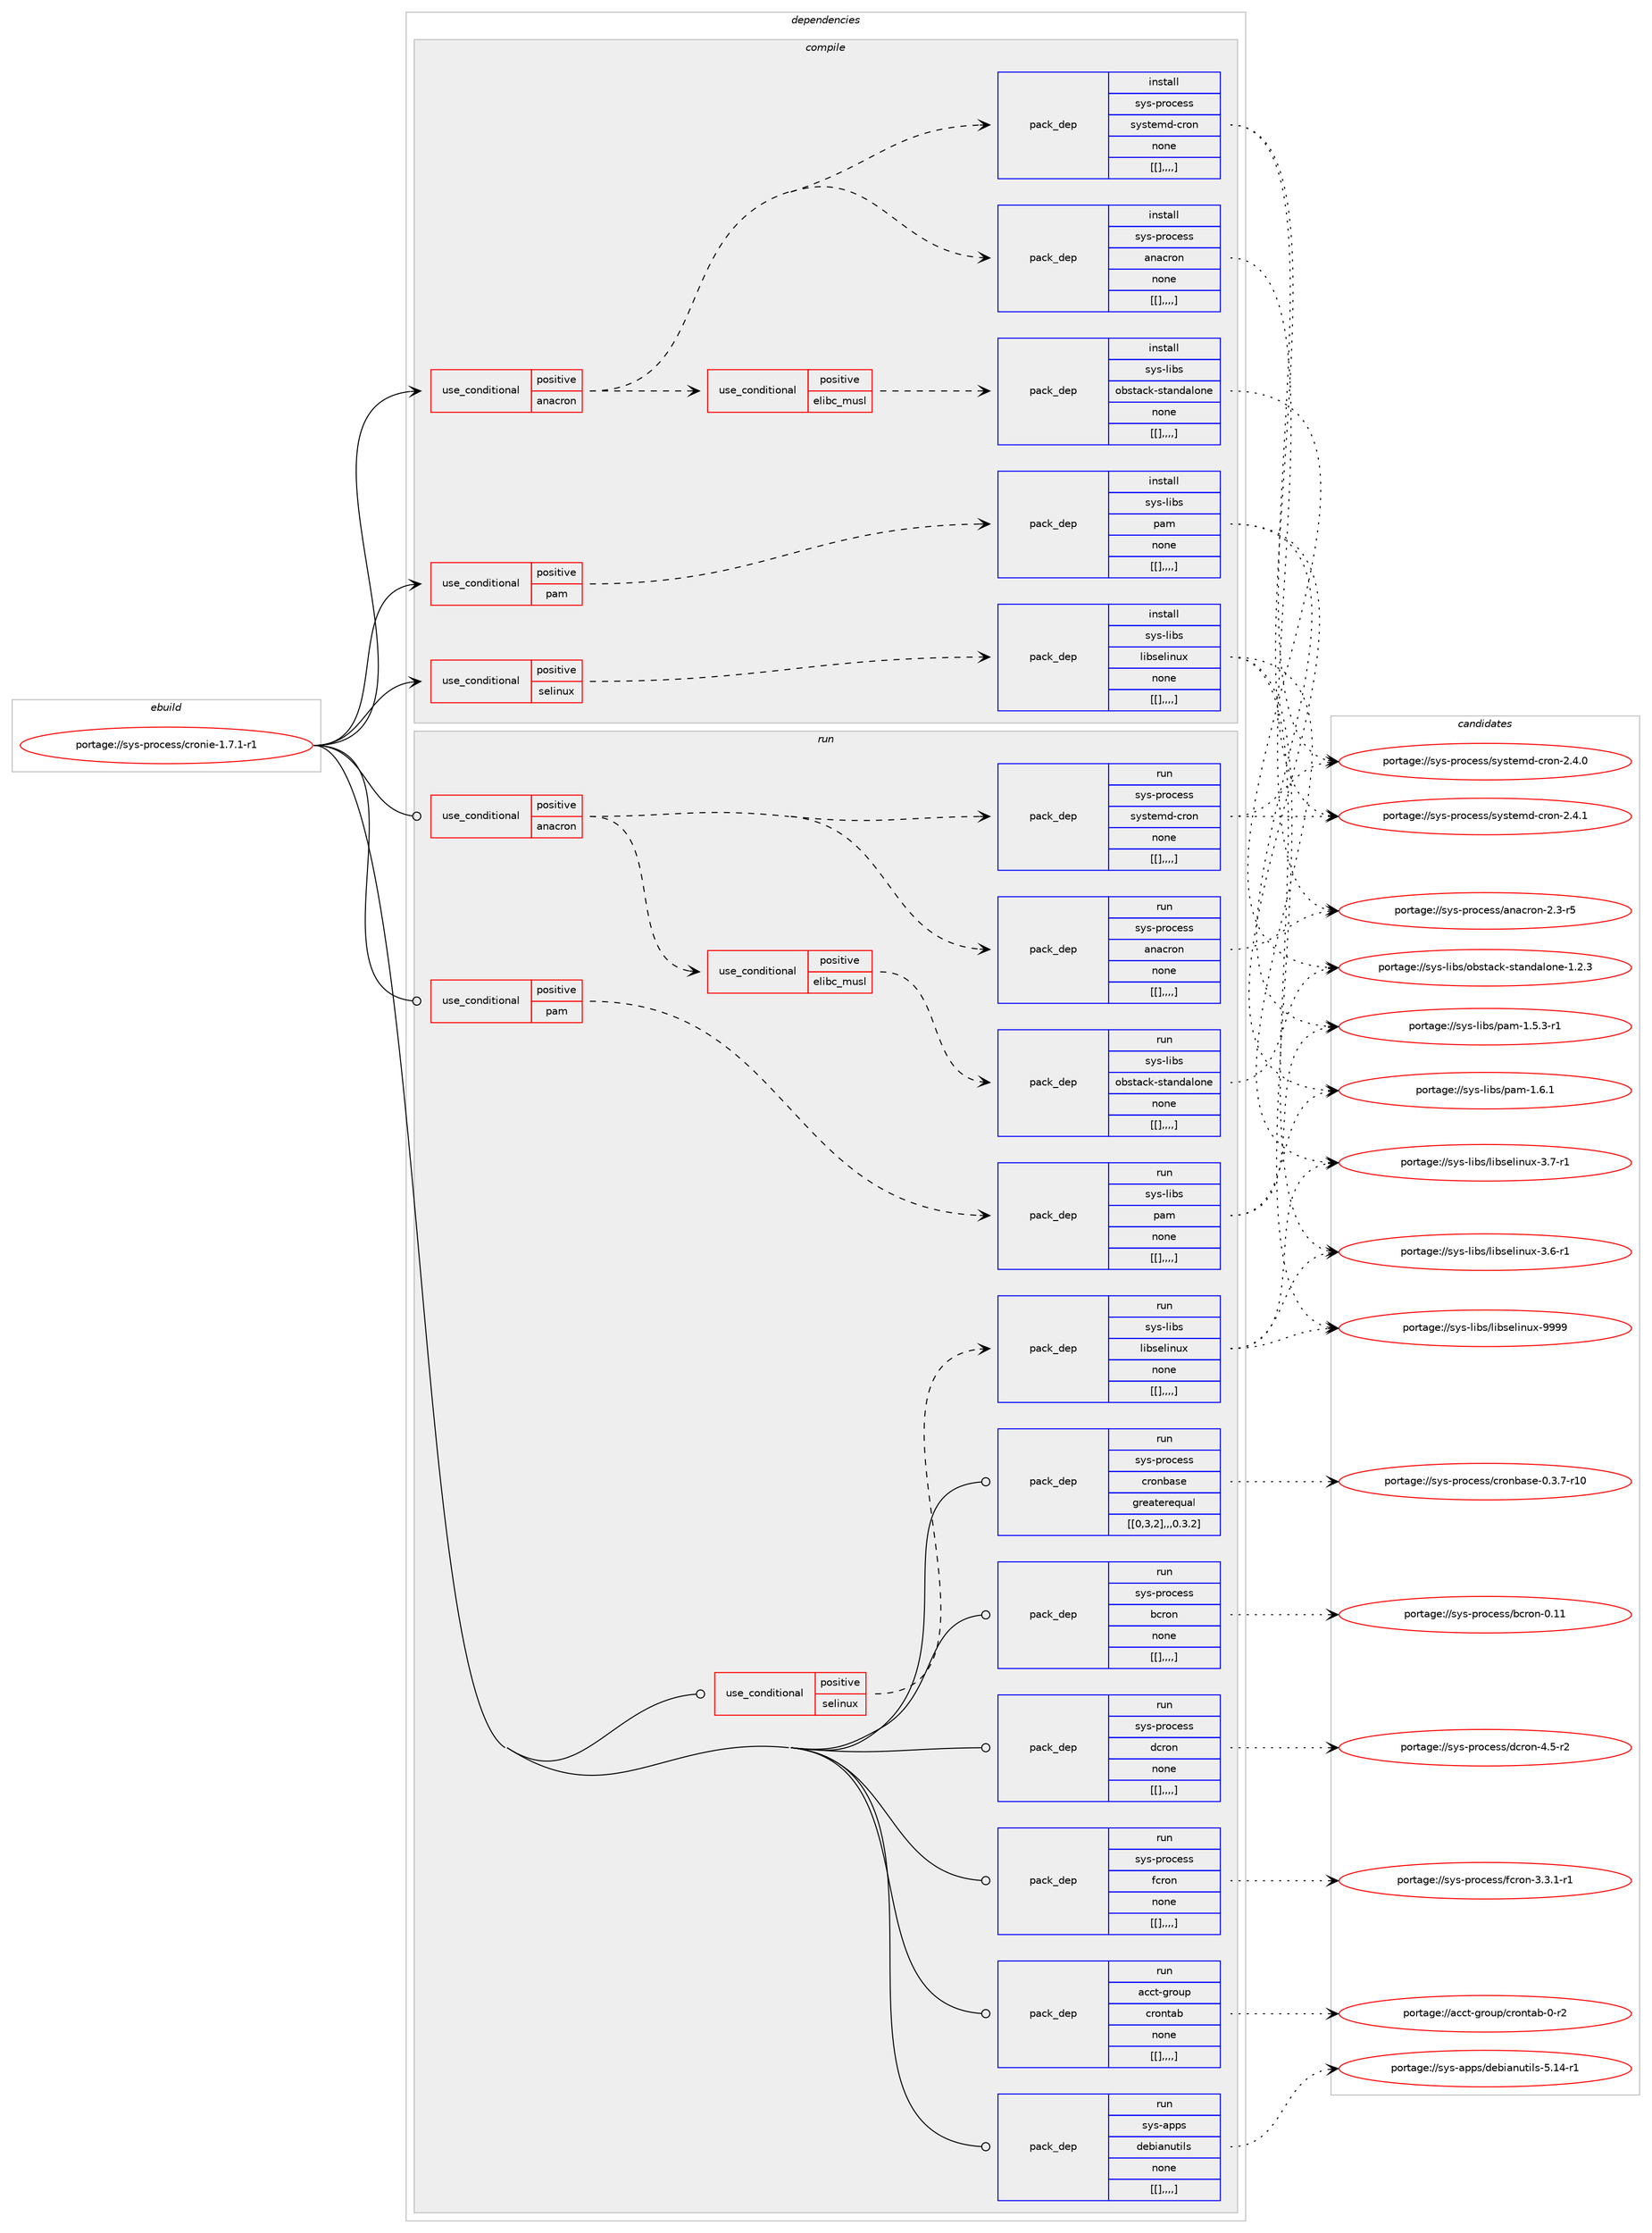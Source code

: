 digraph prolog {

# *************
# Graph options
# *************

newrank=true;
concentrate=true;
compound=true;
graph [rankdir=LR,fontname=Helvetica,fontsize=10,ranksep=1.5];#, ranksep=2.5, nodesep=0.2];
edge  [arrowhead=vee];
node  [fontname=Helvetica,fontsize=10];

# **********
# The ebuild
# **********

subgraph cluster_leftcol {
color=gray;
label=<<i>ebuild</i>>;
id [label="portage://sys-process/cronie-1.7.1-r1", color=red, width=4, href="../sys-process/cronie-1.7.1-r1.svg"];
}

# ****************
# The dependencies
# ****************

subgraph cluster_midcol {
color=gray;
label=<<i>dependencies</i>>;
subgraph cluster_compile {
fillcolor="#eeeeee";
style=filled;
label=<<i>compile</i>>;
subgraph cond4155 {
dependency11914 [label=<<TABLE BORDER="0" CELLBORDER="1" CELLSPACING="0" CELLPADDING="4"><TR><TD ROWSPAN="3" CELLPADDING="10">use_conditional</TD></TR><TR><TD>positive</TD></TR><TR><TD>anacron</TD></TR></TABLE>>, shape=none, color=red];
subgraph pack7723 {
dependency11915 [label=<<TABLE BORDER="0" CELLBORDER="1" CELLSPACING="0" CELLPADDING="4" WIDTH="220"><TR><TD ROWSPAN="6" CELLPADDING="30">pack_dep</TD></TR><TR><TD WIDTH="110">install</TD></TR><TR><TD>sys-process</TD></TR><TR><TD>anacron</TD></TR><TR><TD>none</TD></TR><TR><TD>[[],,,,]</TD></TR></TABLE>>, shape=none, color=blue];
}
dependency11914:e -> dependency11915:w [weight=20,style="dashed",arrowhead="vee"];
subgraph pack7724 {
dependency11916 [label=<<TABLE BORDER="0" CELLBORDER="1" CELLSPACING="0" CELLPADDING="4" WIDTH="220"><TR><TD ROWSPAN="6" CELLPADDING="30">pack_dep</TD></TR><TR><TD WIDTH="110">install</TD></TR><TR><TD>sys-process</TD></TR><TR><TD>systemd-cron</TD></TR><TR><TD>none</TD></TR><TR><TD>[[],,,,]</TD></TR></TABLE>>, shape=none, color=blue];
}
dependency11914:e -> dependency11916:w [weight=20,style="dashed",arrowhead="vee"];
subgraph cond4156 {
dependency11917 [label=<<TABLE BORDER="0" CELLBORDER="1" CELLSPACING="0" CELLPADDING="4"><TR><TD ROWSPAN="3" CELLPADDING="10">use_conditional</TD></TR><TR><TD>positive</TD></TR><TR><TD>elibc_musl</TD></TR></TABLE>>, shape=none, color=red];
subgraph pack7725 {
dependency11918 [label=<<TABLE BORDER="0" CELLBORDER="1" CELLSPACING="0" CELLPADDING="4" WIDTH="220"><TR><TD ROWSPAN="6" CELLPADDING="30">pack_dep</TD></TR><TR><TD WIDTH="110">install</TD></TR><TR><TD>sys-libs</TD></TR><TR><TD>obstack-standalone</TD></TR><TR><TD>none</TD></TR><TR><TD>[[],,,,]</TD></TR></TABLE>>, shape=none, color=blue];
}
dependency11917:e -> dependency11918:w [weight=20,style="dashed",arrowhead="vee"];
}
dependency11914:e -> dependency11917:w [weight=20,style="dashed",arrowhead="vee"];
}
id:e -> dependency11914:w [weight=20,style="solid",arrowhead="vee"];
subgraph cond4157 {
dependency11919 [label=<<TABLE BORDER="0" CELLBORDER="1" CELLSPACING="0" CELLPADDING="4"><TR><TD ROWSPAN="3" CELLPADDING="10">use_conditional</TD></TR><TR><TD>positive</TD></TR><TR><TD>pam</TD></TR></TABLE>>, shape=none, color=red];
subgraph pack7726 {
dependency11920 [label=<<TABLE BORDER="0" CELLBORDER="1" CELLSPACING="0" CELLPADDING="4" WIDTH="220"><TR><TD ROWSPAN="6" CELLPADDING="30">pack_dep</TD></TR><TR><TD WIDTH="110">install</TD></TR><TR><TD>sys-libs</TD></TR><TR><TD>pam</TD></TR><TR><TD>none</TD></TR><TR><TD>[[],,,,]</TD></TR></TABLE>>, shape=none, color=blue];
}
dependency11919:e -> dependency11920:w [weight=20,style="dashed",arrowhead="vee"];
}
id:e -> dependency11919:w [weight=20,style="solid",arrowhead="vee"];
subgraph cond4158 {
dependency11921 [label=<<TABLE BORDER="0" CELLBORDER="1" CELLSPACING="0" CELLPADDING="4"><TR><TD ROWSPAN="3" CELLPADDING="10">use_conditional</TD></TR><TR><TD>positive</TD></TR><TR><TD>selinux</TD></TR></TABLE>>, shape=none, color=red];
subgraph pack7727 {
dependency11922 [label=<<TABLE BORDER="0" CELLBORDER="1" CELLSPACING="0" CELLPADDING="4" WIDTH="220"><TR><TD ROWSPAN="6" CELLPADDING="30">pack_dep</TD></TR><TR><TD WIDTH="110">install</TD></TR><TR><TD>sys-libs</TD></TR><TR><TD>libselinux</TD></TR><TR><TD>none</TD></TR><TR><TD>[[],,,,]</TD></TR></TABLE>>, shape=none, color=blue];
}
dependency11921:e -> dependency11922:w [weight=20,style="dashed",arrowhead="vee"];
}
id:e -> dependency11921:w [weight=20,style="solid",arrowhead="vee"];
}
subgraph cluster_compileandrun {
fillcolor="#eeeeee";
style=filled;
label=<<i>compile and run</i>>;
}
subgraph cluster_run {
fillcolor="#eeeeee";
style=filled;
label=<<i>run</i>>;
subgraph cond4159 {
dependency11923 [label=<<TABLE BORDER="0" CELLBORDER="1" CELLSPACING="0" CELLPADDING="4"><TR><TD ROWSPAN="3" CELLPADDING="10">use_conditional</TD></TR><TR><TD>positive</TD></TR><TR><TD>anacron</TD></TR></TABLE>>, shape=none, color=red];
subgraph pack7728 {
dependency11924 [label=<<TABLE BORDER="0" CELLBORDER="1" CELLSPACING="0" CELLPADDING="4" WIDTH="220"><TR><TD ROWSPAN="6" CELLPADDING="30">pack_dep</TD></TR><TR><TD WIDTH="110">run</TD></TR><TR><TD>sys-process</TD></TR><TR><TD>anacron</TD></TR><TR><TD>none</TD></TR><TR><TD>[[],,,,]</TD></TR></TABLE>>, shape=none, color=blue];
}
dependency11923:e -> dependency11924:w [weight=20,style="dashed",arrowhead="vee"];
subgraph pack7729 {
dependency11925 [label=<<TABLE BORDER="0" CELLBORDER="1" CELLSPACING="0" CELLPADDING="4" WIDTH="220"><TR><TD ROWSPAN="6" CELLPADDING="30">pack_dep</TD></TR><TR><TD WIDTH="110">run</TD></TR><TR><TD>sys-process</TD></TR><TR><TD>systemd-cron</TD></TR><TR><TD>none</TD></TR><TR><TD>[[],,,,]</TD></TR></TABLE>>, shape=none, color=blue];
}
dependency11923:e -> dependency11925:w [weight=20,style="dashed",arrowhead="vee"];
subgraph cond4160 {
dependency11926 [label=<<TABLE BORDER="0" CELLBORDER="1" CELLSPACING="0" CELLPADDING="4"><TR><TD ROWSPAN="3" CELLPADDING="10">use_conditional</TD></TR><TR><TD>positive</TD></TR><TR><TD>elibc_musl</TD></TR></TABLE>>, shape=none, color=red];
subgraph pack7730 {
dependency11927 [label=<<TABLE BORDER="0" CELLBORDER="1" CELLSPACING="0" CELLPADDING="4" WIDTH="220"><TR><TD ROWSPAN="6" CELLPADDING="30">pack_dep</TD></TR><TR><TD WIDTH="110">run</TD></TR><TR><TD>sys-libs</TD></TR><TR><TD>obstack-standalone</TD></TR><TR><TD>none</TD></TR><TR><TD>[[],,,,]</TD></TR></TABLE>>, shape=none, color=blue];
}
dependency11926:e -> dependency11927:w [weight=20,style="dashed",arrowhead="vee"];
}
dependency11923:e -> dependency11926:w [weight=20,style="dashed",arrowhead="vee"];
}
id:e -> dependency11923:w [weight=20,style="solid",arrowhead="odot"];
subgraph cond4161 {
dependency11928 [label=<<TABLE BORDER="0" CELLBORDER="1" CELLSPACING="0" CELLPADDING="4"><TR><TD ROWSPAN="3" CELLPADDING="10">use_conditional</TD></TR><TR><TD>positive</TD></TR><TR><TD>pam</TD></TR></TABLE>>, shape=none, color=red];
subgraph pack7731 {
dependency11929 [label=<<TABLE BORDER="0" CELLBORDER="1" CELLSPACING="0" CELLPADDING="4" WIDTH="220"><TR><TD ROWSPAN="6" CELLPADDING="30">pack_dep</TD></TR><TR><TD WIDTH="110">run</TD></TR><TR><TD>sys-libs</TD></TR><TR><TD>pam</TD></TR><TR><TD>none</TD></TR><TR><TD>[[],,,,]</TD></TR></TABLE>>, shape=none, color=blue];
}
dependency11928:e -> dependency11929:w [weight=20,style="dashed",arrowhead="vee"];
}
id:e -> dependency11928:w [weight=20,style="solid",arrowhead="odot"];
subgraph cond4162 {
dependency11930 [label=<<TABLE BORDER="0" CELLBORDER="1" CELLSPACING="0" CELLPADDING="4"><TR><TD ROWSPAN="3" CELLPADDING="10">use_conditional</TD></TR><TR><TD>positive</TD></TR><TR><TD>selinux</TD></TR></TABLE>>, shape=none, color=red];
subgraph pack7732 {
dependency11931 [label=<<TABLE BORDER="0" CELLBORDER="1" CELLSPACING="0" CELLPADDING="4" WIDTH="220"><TR><TD ROWSPAN="6" CELLPADDING="30">pack_dep</TD></TR><TR><TD WIDTH="110">run</TD></TR><TR><TD>sys-libs</TD></TR><TR><TD>libselinux</TD></TR><TR><TD>none</TD></TR><TR><TD>[[],,,,]</TD></TR></TABLE>>, shape=none, color=blue];
}
dependency11930:e -> dependency11931:w [weight=20,style="dashed",arrowhead="vee"];
}
id:e -> dependency11930:w [weight=20,style="solid",arrowhead="odot"];
subgraph pack7733 {
dependency11932 [label=<<TABLE BORDER="0" CELLBORDER="1" CELLSPACING="0" CELLPADDING="4" WIDTH="220"><TR><TD ROWSPAN="6" CELLPADDING="30">pack_dep</TD></TR><TR><TD WIDTH="110">run</TD></TR><TR><TD>acct-group</TD></TR><TR><TD>crontab</TD></TR><TR><TD>none</TD></TR><TR><TD>[[],,,,]</TD></TR></TABLE>>, shape=none, color=blue];
}
id:e -> dependency11932:w [weight=20,style="solid",arrowhead="odot"];
subgraph pack7734 {
dependency11933 [label=<<TABLE BORDER="0" CELLBORDER="1" CELLSPACING="0" CELLPADDING="4" WIDTH="220"><TR><TD ROWSPAN="6" CELLPADDING="30">pack_dep</TD></TR><TR><TD WIDTH="110">run</TD></TR><TR><TD>sys-apps</TD></TR><TR><TD>debianutils</TD></TR><TR><TD>none</TD></TR><TR><TD>[[],,,,]</TD></TR></TABLE>>, shape=none, color=blue];
}
id:e -> dependency11933:w [weight=20,style="solid",arrowhead="odot"];
subgraph pack7735 {
dependency11934 [label=<<TABLE BORDER="0" CELLBORDER="1" CELLSPACING="0" CELLPADDING="4" WIDTH="220"><TR><TD ROWSPAN="6" CELLPADDING="30">pack_dep</TD></TR><TR><TD WIDTH="110">run</TD></TR><TR><TD>sys-process</TD></TR><TR><TD>cronbase</TD></TR><TR><TD>greaterequal</TD></TR><TR><TD>[[0,3,2],,,0.3.2]</TD></TR></TABLE>>, shape=none, color=blue];
}
id:e -> dependency11934:w [weight=20,style="solid",arrowhead="odot"];
subgraph pack7736 {
dependency11935 [label=<<TABLE BORDER="0" CELLBORDER="1" CELLSPACING="0" CELLPADDING="4" WIDTH="220"><TR><TD ROWSPAN="6" CELLPADDING="30">pack_dep</TD></TR><TR><TD WIDTH="110">run</TD></TR><TR><TD>sys-process</TD></TR><TR><TD>bcron</TD></TR><TR><TD>none</TD></TR><TR><TD>[[],,,,]</TD></TR></TABLE>>, shape=none, color=blue];
}
id:e -> dependency11935:w [weight=20,style="solid",arrowhead="odot"];
subgraph pack7737 {
dependency11936 [label=<<TABLE BORDER="0" CELLBORDER="1" CELLSPACING="0" CELLPADDING="4" WIDTH="220"><TR><TD ROWSPAN="6" CELLPADDING="30">pack_dep</TD></TR><TR><TD WIDTH="110">run</TD></TR><TR><TD>sys-process</TD></TR><TR><TD>dcron</TD></TR><TR><TD>none</TD></TR><TR><TD>[[],,,,]</TD></TR></TABLE>>, shape=none, color=blue];
}
id:e -> dependency11936:w [weight=20,style="solid",arrowhead="odot"];
subgraph pack7738 {
dependency11937 [label=<<TABLE BORDER="0" CELLBORDER="1" CELLSPACING="0" CELLPADDING="4" WIDTH="220"><TR><TD ROWSPAN="6" CELLPADDING="30">pack_dep</TD></TR><TR><TD WIDTH="110">run</TD></TR><TR><TD>sys-process</TD></TR><TR><TD>fcron</TD></TR><TR><TD>none</TD></TR><TR><TD>[[],,,,]</TD></TR></TABLE>>, shape=none, color=blue];
}
id:e -> dependency11937:w [weight=20,style="solid",arrowhead="odot"];
}
}

# **************
# The candidates
# **************

subgraph cluster_choices {
rank=same;
color=gray;
label=<<i>candidates</i>>;

subgraph choice7723 {
color=black;
nodesep=1;
choice115121115451121141119910111511547971109799114111110455046514511453 [label="portage://sys-process/anacron-2.3-r5", color=red, width=4,href="../sys-process/anacron-2.3-r5.svg"];
dependency11915:e -> choice115121115451121141119910111511547971109799114111110455046514511453:w [style=dotted,weight="100"];
}
subgraph choice7724 {
color=black;
nodesep=1;
choice1151211154511211411199101115115471151211151161011091004599114111110455046524649 [label="portage://sys-process/systemd-cron-2.4.1", color=red, width=4,href="../sys-process/systemd-cron-2.4.1.svg"];
choice1151211154511211411199101115115471151211151161011091004599114111110455046524648 [label="portage://sys-process/systemd-cron-2.4.0", color=red, width=4,href="../sys-process/systemd-cron-2.4.0.svg"];
dependency11916:e -> choice1151211154511211411199101115115471151211151161011091004599114111110455046524649:w [style=dotted,weight="100"];
dependency11916:e -> choice1151211154511211411199101115115471151211151161011091004599114111110455046524648:w [style=dotted,weight="100"];
}
subgraph choice7725 {
color=black;
nodesep=1;
choice115121115451081059811547111981151169799107451151169711010097108111110101454946504651 [label="portage://sys-libs/obstack-standalone-1.2.3", color=red, width=4,href="../sys-libs/obstack-standalone-1.2.3.svg"];
dependency11918:e -> choice115121115451081059811547111981151169799107451151169711010097108111110101454946504651:w [style=dotted,weight="100"];
}
subgraph choice7726 {
color=black;
nodesep=1;
choice11512111545108105981154711297109454946544649 [label="portage://sys-libs/pam-1.6.1", color=red, width=4,href="../sys-libs/pam-1.6.1.svg"];
choice115121115451081059811547112971094549465346514511449 [label="portage://sys-libs/pam-1.5.3-r1", color=red, width=4,href="../sys-libs/pam-1.5.3-r1.svg"];
dependency11920:e -> choice11512111545108105981154711297109454946544649:w [style=dotted,weight="100"];
dependency11920:e -> choice115121115451081059811547112971094549465346514511449:w [style=dotted,weight="100"];
}
subgraph choice7727 {
color=black;
nodesep=1;
choice115121115451081059811547108105981151011081051101171204557575757 [label="portage://sys-libs/libselinux-9999", color=red, width=4,href="../sys-libs/libselinux-9999.svg"];
choice11512111545108105981154710810598115101108105110117120455146554511449 [label="portage://sys-libs/libselinux-3.7-r1", color=red, width=4,href="../sys-libs/libselinux-3.7-r1.svg"];
choice11512111545108105981154710810598115101108105110117120455146544511449 [label="portage://sys-libs/libselinux-3.6-r1", color=red, width=4,href="../sys-libs/libselinux-3.6-r1.svg"];
dependency11922:e -> choice115121115451081059811547108105981151011081051101171204557575757:w [style=dotted,weight="100"];
dependency11922:e -> choice11512111545108105981154710810598115101108105110117120455146554511449:w [style=dotted,weight="100"];
dependency11922:e -> choice11512111545108105981154710810598115101108105110117120455146544511449:w [style=dotted,weight="100"];
}
subgraph choice7728 {
color=black;
nodesep=1;
choice115121115451121141119910111511547971109799114111110455046514511453 [label="portage://sys-process/anacron-2.3-r5", color=red, width=4,href="../sys-process/anacron-2.3-r5.svg"];
dependency11924:e -> choice115121115451121141119910111511547971109799114111110455046514511453:w [style=dotted,weight="100"];
}
subgraph choice7729 {
color=black;
nodesep=1;
choice1151211154511211411199101115115471151211151161011091004599114111110455046524649 [label="portage://sys-process/systemd-cron-2.4.1", color=red, width=4,href="../sys-process/systemd-cron-2.4.1.svg"];
choice1151211154511211411199101115115471151211151161011091004599114111110455046524648 [label="portage://sys-process/systemd-cron-2.4.0", color=red, width=4,href="../sys-process/systemd-cron-2.4.0.svg"];
dependency11925:e -> choice1151211154511211411199101115115471151211151161011091004599114111110455046524649:w [style=dotted,weight="100"];
dependency11925:e -> choice1151211154511211411199101115115471151211151161011091004599114111110455046524648:w [style=dotted,weight="100"];
}
subgraph choice7730 {
color=black;
nodesep=1;
choice115121115451081059811547111981151169799107451151169711010097108111110101454946504651 [label="portage://sys-libs/obstack-standalone-1.2.3", color=red, width=4,href="../sys-libs/obstack-standalone-1.2.3.svg"];
dependency11927:e -> choice115121115451081059811547111981151169799107451151169711010097108111110101454946504651:w [style=dotted,weight="100"];
}
subgraph choice7731 {
color=black;
nodesep=1;
choice11512111545108105981154711297109454946544649 [label="portage://sys-libs/pam-1.6.1", color=red, width=4,href="../sys-libs/pam-1.6.1.svg"];
choice115121115451081059811547112971094549465346514511449 [label="portage://sys-libs/pam-1.5.3-r1", color=red, width=4,href="../sys-libs/pam-1.5.3-r1.svg"];
dependency11929:e -> choice11512111545108105981154711297109454946544649:w [style=dotted,weight="100"];
dependency11929:e -> choice115121115451081059811547112971094549465346514511449:w [style=dotted,weight="100"];
}
subgraph choice7732 {
color=black;
nodesep=1;
choice115121115451081059811547108105981151011081051101171204557575757 [label="portage://sys-libs/libselinux-9999", color=red, width=4,href="../sys-libs/libselinux-9999.svg"];
choice11512111545108105981154710810598115101108105110117120455146554511449 [label="portage://sys-libs/libselinux-3.7-r1", color=red, width=4,href="../sys-libs/libselinux-3.7-r1.svg"];
choice11512111545108105981154710810598115101108105110117120455146544511449 [label="portage://sys-libs/libselinux-3.6-r1", color=red, width=4,href="../sys-libs/libselinux-3.6-r1.svg"];
dependency11931:e -> choice115121115451081059811547108105981151011081051101171204557575757:w [style=dotted,weight="100"];
dependency11931:e -> choice11512111545108105981154710810598115101108105110117120455146554511449:w [style=dotted,weight="100"];
dependency11931:e -> choice11512111545108105981154710810598115101108105110117120455146544511449:w [style=dotted,weight="100"];
}
subgraph choice7733 {
color=black;
nodesep=1;
choice979999116451031141111171124799114111110116979845484511450 [label="portage://acct-group/crontab-0-r2", color=red, width=4,href="../acct-group/crontab-0-r2.svg"];
dependency11932:e -> choice979999116451031141111171124799114111110116979845484511450:w [style=dotted,weight="100"];
}
subgraph choice7734 {
color=black;
nodesep=1;
choice115121115459711211211547100101981059711011711610510811545534649524511449 [label="portage://sys-apps/debianutils-5.14-r1", color=red, width=4,href="../sys-apps/debianutils-5.14-r1.svg"];
dependency11933:e -> choice115121115459711211211547100101981059711011711610510811545534649524511449:w [style=dotted,weight="100"];
}
subgraph choice7735 {
color=black;
nodesep=1;
choice115121115451121141119910111511547991141111109897115101454846514655451144948 [label="portage://sys-process/cronbase-0.3.7-r10", color=red, width=4,href="../sys-process/cronbase-0.3.7-r10.svg"];
dependency11934:e -> choice115121115451121141119910111511547991141111109897115101454846514655451144948:w [style=dotted,weight="100"];
}
subgraph choice7736 {
color=black;
nodesep=1;
choice11512111545112114111991011151154798991141111104548464949 [label="portage://sys-process/bcron-0.11", color=red, width=4,href="../sys-process/bcron-0.11.svg"];
dependency11935:e -> choice11512111545112114111991011151154798991141111104548464949:w [style=dotted,weight="100"];
}
subgraph choice7737 {
color=black;
nodesep=1;
choice11512111545112114111991011151154710099114111110455246534511450 [label="portage://sys-process/dcron-4.5-r2", color=red, width=4,href="../sys-process/dcron-4.5-r2.svg"];
dependency11936:e -> choice11512111545112114111991011151154710099114111110455246534511450:w [style=dotted,weight="100"];
}
subgraph choice7738 {
color=black;
nodesep=1;
choice115121115451121141119910111511547102991141111104551465146494511449 [label="portage://sys-process/fcron-3.3.1-r1", color=red, width=4,href="../sys-process/fcron-3.3.1-r1.svg"];
dependency11937:e -> choice115121115451121141119910111511547102991141111104551465146494511449:w [style=dotted,weight="100"];
}
}

}
